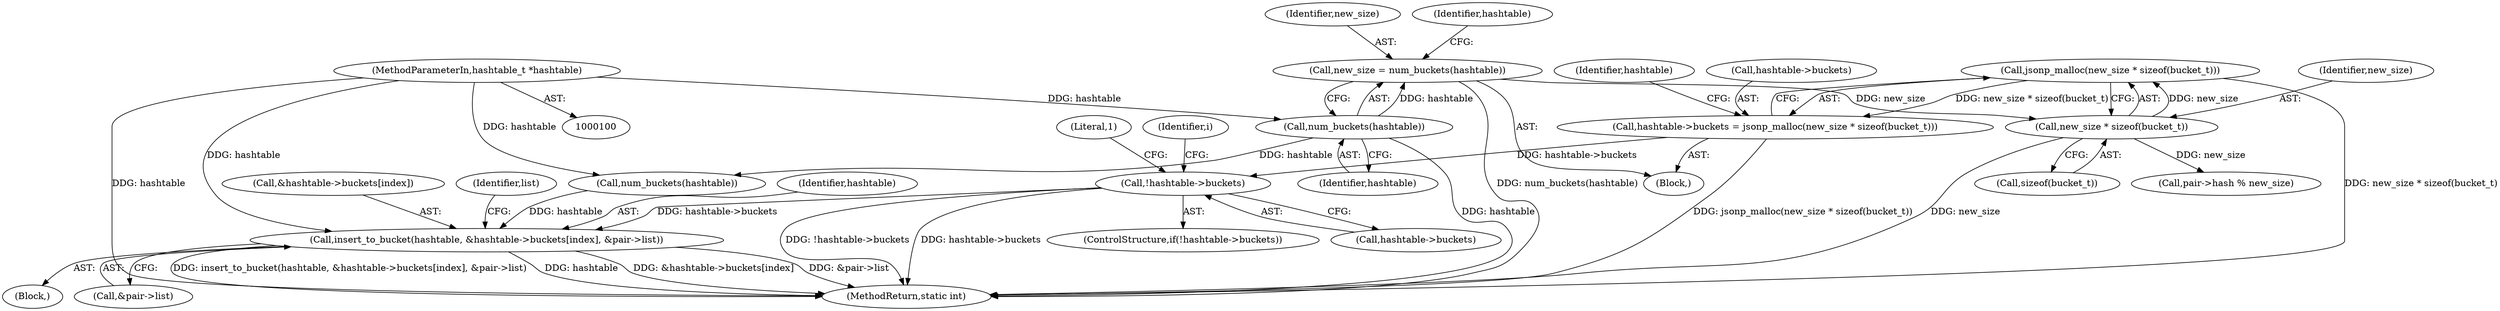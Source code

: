 digraph "1_jansson_8f80c2d83808150724d31793e6ade92749b1faa4_2@API" {
"1000125" [label="(Call,jsonp_malloc(new_size * sizeof(bucket_t)))"];
"1000126" [label="(Call,new_size * sizeof(bucket_t))"];
"1000117" [label="(Call,new_size = num_buckets(hashtable))"];
"1000119" [label="(Call,num_buckets(hashtable))"];
"1000101" [label="(MethodParameterIn,hashtable_t *hashtable)"];
"1000121" [label="(Call,hashtable->buckets = jsonp_malloc(new_size * sizeof(bucket_t)))"];
"1000131" [label="(Call,!hashtable->buckets)"];
"1000208" [label="(Call,insert_to_bucket(hashtable, &hashtable->buckets[index], &pair->list))"];
"1000122" [label="(Call,hashtable->buckets)"];
"1000117" [label="(Call,new_size = num_buckets(hashtable))"];
"1000131" [label="(Call,!hashtable->buckets)"];
"1000203" [label="(Call,pair->hash % new_size)"];
"1000101" [label="(MethodParameterIn,hashtable_t *hashtable)"];
"1000119" [label="(Call,num_buckets(hashtable))"];
"1000209" [label="(Identifier,hashtable)"];
"1000216" [label="(Call,&pair->list)"];
"1000133" [label="(Identifier,hashtable)"];
"1000144" [label="(Call,num_buckets(hashtable))"];
"1000137" [label="(Literal,1)"];
"1000210" [label="(Call,&hashtable->buckets[index])"];
"1000118" [label="(Identifier,new_size)"];
"1000189" [label="(Identifier,list)"];
"1000222" [label="(MethodReturn,static int)"];
"1000127" [label="(Identifier,new_size)"];
"1000130" [label="(ControlStructure,if(!hashtable->buckets))"];
"1000121" [label="(Call,hashtable->buckets = jsonp_malloc(new_size * sizeof(bucket_t)))"];
"1000140" [label="(Identifier,i)"];
"1000102" [label="(Block,)"];
"1000208" [label="(Call,insert_to_bucket(hashtable, &hashtable->buckets[index], &pair->list))"];
"1000125" [label="(Call,jsonp_malloc(new_size * sizeof(bucket_t)))"];
"1000120" [label="(Identifier,hashtable)"];
"1000191" [label="(Block,)"];
"1000123" [label="(Identifier,hashtable)"];
"1000126" [label="(Call,new_size * sizeof(bucket_t))"];
"1000132" [label="(Call,hashtable->buckets)"];
"1000128" [label="(Call,sizeof(bucket_t))"];
"1000125" -> "1000121"  [label="AST: "];
"1000125" -> "1000126"  [label="CFG: "];
"1000126" -> "1000125"  [label="AST: "];
"1000121" -> "1000125"  [label="CFG: "];
"1000125" -> "1000222"  [label="DDG: new_size * sizeof(bucket_t)"];
"1000125" -> "1000121"  [label="DDG: new_size * sizeof(bucket_t)"];
"1000126" -> "1000125"  [label="DDG: new_size"];
"1000126" -> "1000128"  [label="CFG: "];
"1000127" -> "1000126"  [label="AST: "];
"1000128" -> "1000126"  [label="AST: "];
"1000126" -> "1000222"  [label="DDG: new_size"];
"1000117" -> "1000126"  [label="DDG: new_size"];
"1000126" -> "1000203"  [label="DDG: new_size"];
"1000117" -> "1000102"  [label="AST: "];
"1000117" -> "1000119"  [label="CFG: "];
"1000118" -> "1000117"  [label="AST: "];
"1000119" -> "1000117"  [label="AST: "];
"1000123" -> "1000117"  [label="CFG: "];
"1000117" -> "1000222"  [label="DDG: num_buckets(hashtable)"];
"1000119" -> "1000117"  [label="DDG: hashtable"];
"1000119" -> "1000120"  [label="CFG: "];
"1000120" -> "1000119"  [label="AST: "];
"1000119" -> "1000222"  [label="DDG: hashtable"];
"1000101" -> "1000119"  [label="DDG: hashtable"];
"1000119" -> "1000144"  [label="DDG: hashtable"];
"1000101" -> "1000100"  [label="AST: "];
"1000101" -> "1000222"  [label="DDG: hashtable"];
"1000101" -> "1000144"  [label="DDG: hashtable"];
"1000101" -> "1000208"  [label="DDG: hashtable"];
"1000121" -> "1000102"  [label="AST: "];
"1000122" -> "1000121"  [label="AST: "];
"1000133" -> "1000121"  [label="CFG: "];
"1000121" -> "1000222"  [label="DDG: jsonp_malloc(new_size * sizeof(bucket_t))"];
"1000121" -> "1000131"  [label="DDG: hashtable->buckets"];
"1000131" -> "1000130"  [label="AST: "];
"1000131" -> "1000132"  [label="CFG: "];
"1000132" -> "1000131"  [label="AST: "];
"1000137" -> "1000131"  [label="CFG: "];
"1000140" -> "1000131"  [label="CFG: "];
"1000131" -> "1000222"  [label="DDG: hashtable->buckets"];
"1000131" -> "1000222"  [label="DDG: !hashtable->buckets"];
"1000131" -> "1000208"  [label="DDG: hashtable->buckets"];
"1000208" -> "1000191"  [label="AST: "];
"1000208" -> "1000216"  [label="CFG: "];
"1000209" -> "1000208"  [label="AST: "];
"1000210" -> "1000208"  [label="AST: "];
"1000216" -> "1000208"  [label="AST: "];
"1000189" -> "1000208"  [label="CFG: "];
"1000208" -> "1000222"  [label="DDG: hashtable"];
"1000208" -> "1000222"  [label="DDG: &hashtable->buckets[index]"];
"1000208" -> "1000222"  [label="DDG: &pair->list"];
"1000208" -> "1000222"  [label="DDG: insert_to_bucket(hashtable, &hashtable->buckets[index], &pair->list)"];
"1000144" -> "1000208"  [label="DDG: hashtable"];
}
